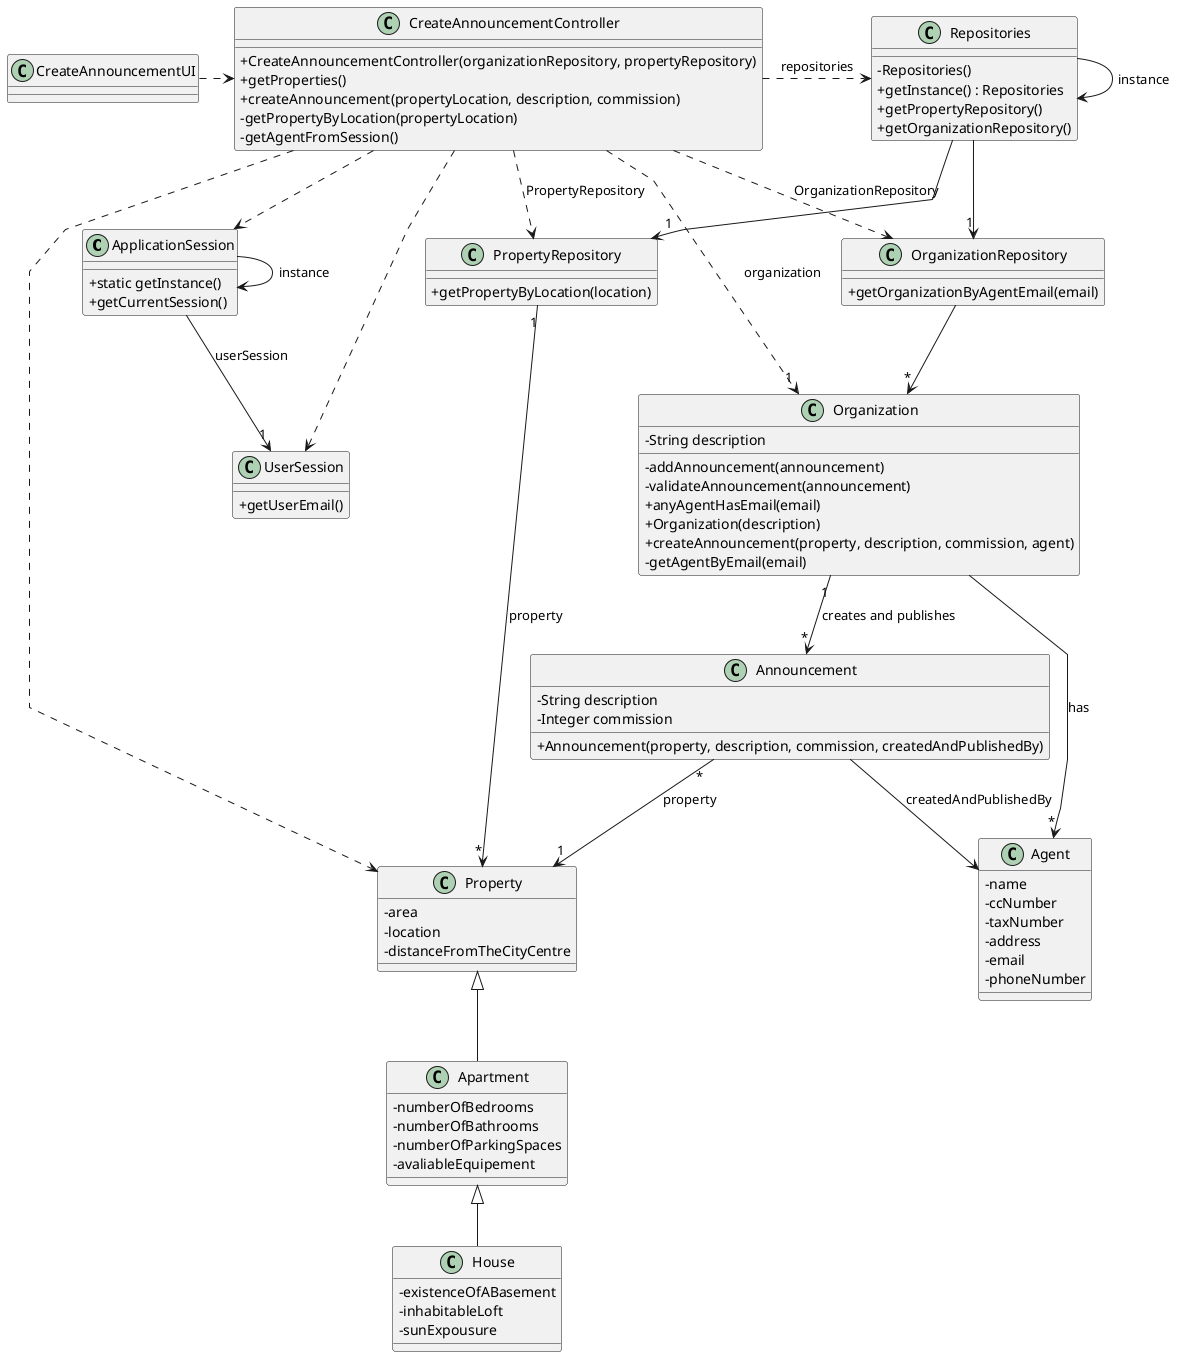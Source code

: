 @startuml
'skinparam monochrome true
skinparam packageStyle rectangle
skinparam shadowing false
skinparam linetype polyline
'skinparam linetype orto

skinparam classAttributeIconSize 0

'left to right direction

class ApplicationSession
{
    + static getInstance()
    + getCurrentSession()
}

class UserSession
{
    + getUserEmail()
}

class Agent {
    - name
    - ccNumber
    - taxNumber
    - address
    - email
    - phoneNumber
}

class Announcement {
    - String description
    - Integer commission

    + Announcement(property, description, commission, createdAndPublishedBy)
}

class Property {
    - area
    - location
    - distanceFromTheCityCentre
}

class Apartment{
    - numberOfBedrooms
    - numberOfBathrooms
    - numberOfParkingSpaces
    - avaliableEquipement
}

class House{
    - existenceOfABasement
    - inhabitableLoft
    - sunExpousure
}

class Organization {
    - String description

    - addAnnouncement(announcement)
    - validateAnnouncement(announcement)
    + anyAgentHasEmail(email)
    + Organization(description)
    + createAnnouncement(property, description, commission, agent)
    - getAgentByEmail(email)

'  +saveAnnouncement(announcement)
}

class PropertyRepository {
    + getPropertyByLocation(location)
}

class OrganizationRepository {
    + getOrganizationByAgentEmail(email)
}

class Repositories {
    - Repositories()
    + getInstance() : Repositories
    + getPropertyRepository()
    + getOrganizationRepository()
}

class CreateAnnouncementController {
    + CreateAnnouncementController(organizationRepository, propertyRepository)
    + getProperties()
    + createAnnouncement(propertyLocation, description, commission)
    - getPropertyByLocation(propertyLocation)
    - getAgentFromSession()
}

class CreateAnnouncementUI {
}

Repositories -> Repositories : instance
ApplicationSession -> ApplicationSession : instance

CreateAnnouncementUI .> CreateAnnouncementController

CreateAnnouncementController .> Repositories : repositories


CreateAnnouncementController .> Property
CreateAnnouncementController ..> OrganizationRepository : OrganizationRepository
CreateAnnouncementController ..> PropertyRepository : PropertyRepository

Repositories -> "1" OrganizationRepository
Repositories -> "1" PropertyRepository

OrganizationRepository --> "*" Organization
ApplicationSession --> "1" UserSession : userSession

CreateAnnouncementController ..> "1" Organization : organization
CreateAnnouncementController ..> ApplicationSession
CreateAnnouncementController ..> UserSession
Announcement "*" --> "1" Property : property
PropertyRepository "1" --> "*" Property : property
Organization "1" --> "*" Announcement : creates and publishes
Announcement --> Agent : createdAndPublishedBy

Organization --> "*" Agent : has

Property <|-- Apartment
Apartment <|-- House

@enduml
